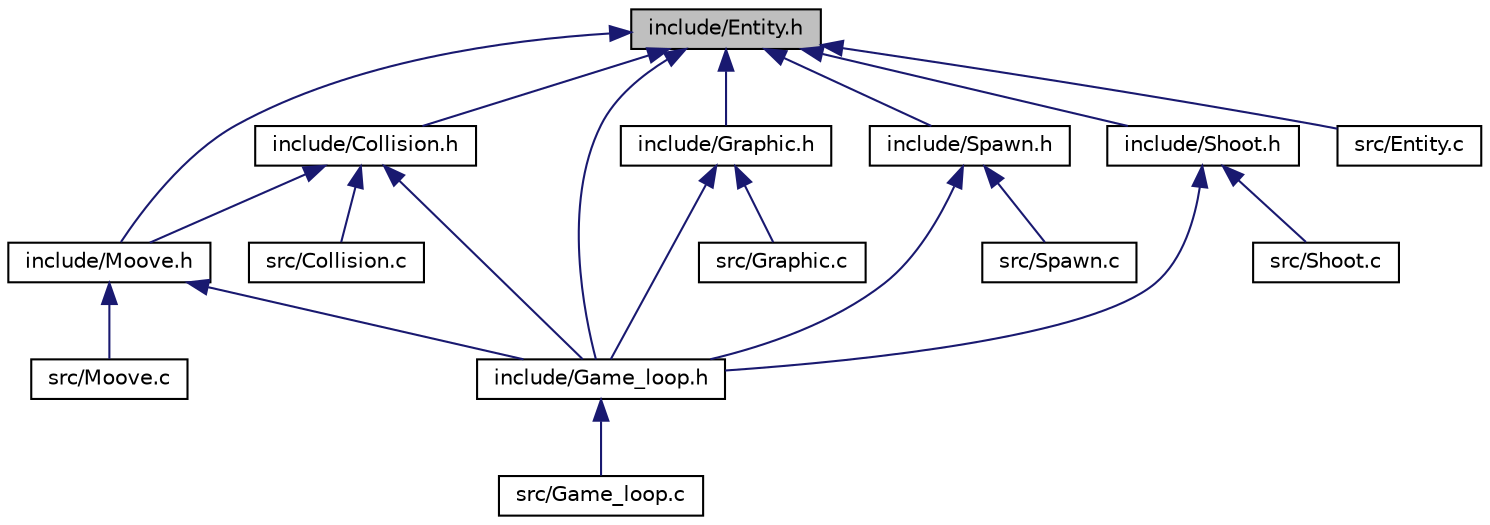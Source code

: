 digraph "include/Entity.h"
{
  edge [fontname="Helvetica",fontsize="10",labelfontname="Helvetica",labelfontsize="10"];
  node [fontname="Helvetica",fontsize="10",shape=record];
  Node7 [label="include/Entity.h",height=0.2,width=0.4,color="black", fillcolor="grey75", style="filled", fontcolor="black"];
  Node7 -> Node8 [dir="back",color="midnightblue",fontsize="10",style="solid"];
  Node8 [label="include/Collision.h",height=0.2,width=0.4,color="black", fillcolor="white", style="filled",URL="$_collision_8h.html"];
  Node8 -> Node9 [dir="back",color="midnightblue",fontsize="10",style="solid"];
  Node9 [label="include/Game_loop.h",height=0.2,width=0.4,color="black", fillcolor="white", style="filled",URL="$_game__loop_8h.html"];
  Node9 -> Node10 [dir="back",color="midnightblue",fontsize="10",style="solid"];
  Node10 [label="src/Game_loop.c",height=0.2,width=0.4,color="black", fillcolor="white", style="filled",URL="$_game__loop_8c.html"];
  Node8 -> Node11 [dir="back",color="midnightblue",fontsize="10",style="solid"];
  Node11 [label="include/Moove.h",height=0.2,width=0.4,color="black", fillcolor="white", style="filled",URL="$_moove_8h.html"];
  Node11 -> Node9 [dir="back",color="midnightblue",fontsize="10",style="solid"];
  Node11 -> Node12 [dir="back",color="midnightblue",fontsize="10",style="solid"];
  Node12 [label="src/Moove.c",height=0.2,width=0.4,color="black", fillcolor="white", style="filled",URL="$_moove_8c.html"];
  Node8 -> Node13 [dir="back",color="midnightblue",fontsize="10",style="solid"];
  Node13 [label="src/Collision.c",height=0.2,width=0.4,color="black", fillcolor="white", style="filled",URL="$_collision_8c.html"];
  Node7 -> Node14 [dir="back",color="midnightblue",fontsize="10",style="solid"];
  Node14 [label="include/Graphic.h",height=0.2,width=0.4,color="black", fillcolor="white", style="filled",URL="$_graphic_8h.html"];
  Node14 -> Node9 [dir="back",color="midnightblue",fontsize="10",style="solid"];
  Node14 -> Node15 [dir="back",color="midnightblue",fontsize="10",style="solid"];
  Node15 [label="src/Graphic.c",height=0.2,width=0.4,color="black", fillcolor="white", style="filled",URL="$_graphic_8c.html"];
  Node7 -> Node9 [dir="back",color="midnightblue",fontsize="10",style="solid"];
  Node7 -> Node11 [dir="back",color="midnightblue",fontsize="10",style="solid"];
  Node7 -> Node16 [dir="back",color="midnightblue",fontsize="10",style="solid"];
  Node16 [label="include/Spawn.h",height=0.2,width=0.4,color="black", fillcolor="white", style="filled",URL="$_spawn_8h.html"];
  Node16 -> Node9 [dir="back",color="midnightblue",fontsize="10",style="solid"];
  Node16 -> Node17 [dir="back",color="midnightblue",fontsize="10",style="solid"];
  Node17 [label="src/Spawn.c",height=0.2,width=0.4,color="black", fillcolor="white", style="filled",URL="$_spawn_8c.html"];
  Node7 -> Node18 [dir="back",color="midnightblue",fontsize="10",style="solid"];
  Node18 [label="include/Shoot.h",height=0.2,width=0.4,color="black", fillcolor="white", style="filled",URL="$_shoot_8h.html"];
  Node18 -> Node9 [dir="back",color="midnightblue",fontsize="10",style="solid"];
  Node18 -> Node19 [dir="back",color="midnightblue",fontsize="10",style="solid"];
  Node19 [label="src/Shoot.c",height=0.2,width=0.4,color="black", fillcolor="white", style="filled",URL="$_shoot_8c.html"];
  Node7 -> Node20 [dir="back",color="midnightblue",fontsize="10",style="solid"];
  Node20 [label="src/Entity.c",height=0.2,width=0.4,color="black", fillcolor="white", style="filled",URL="$_entity_8c.html"];
}
